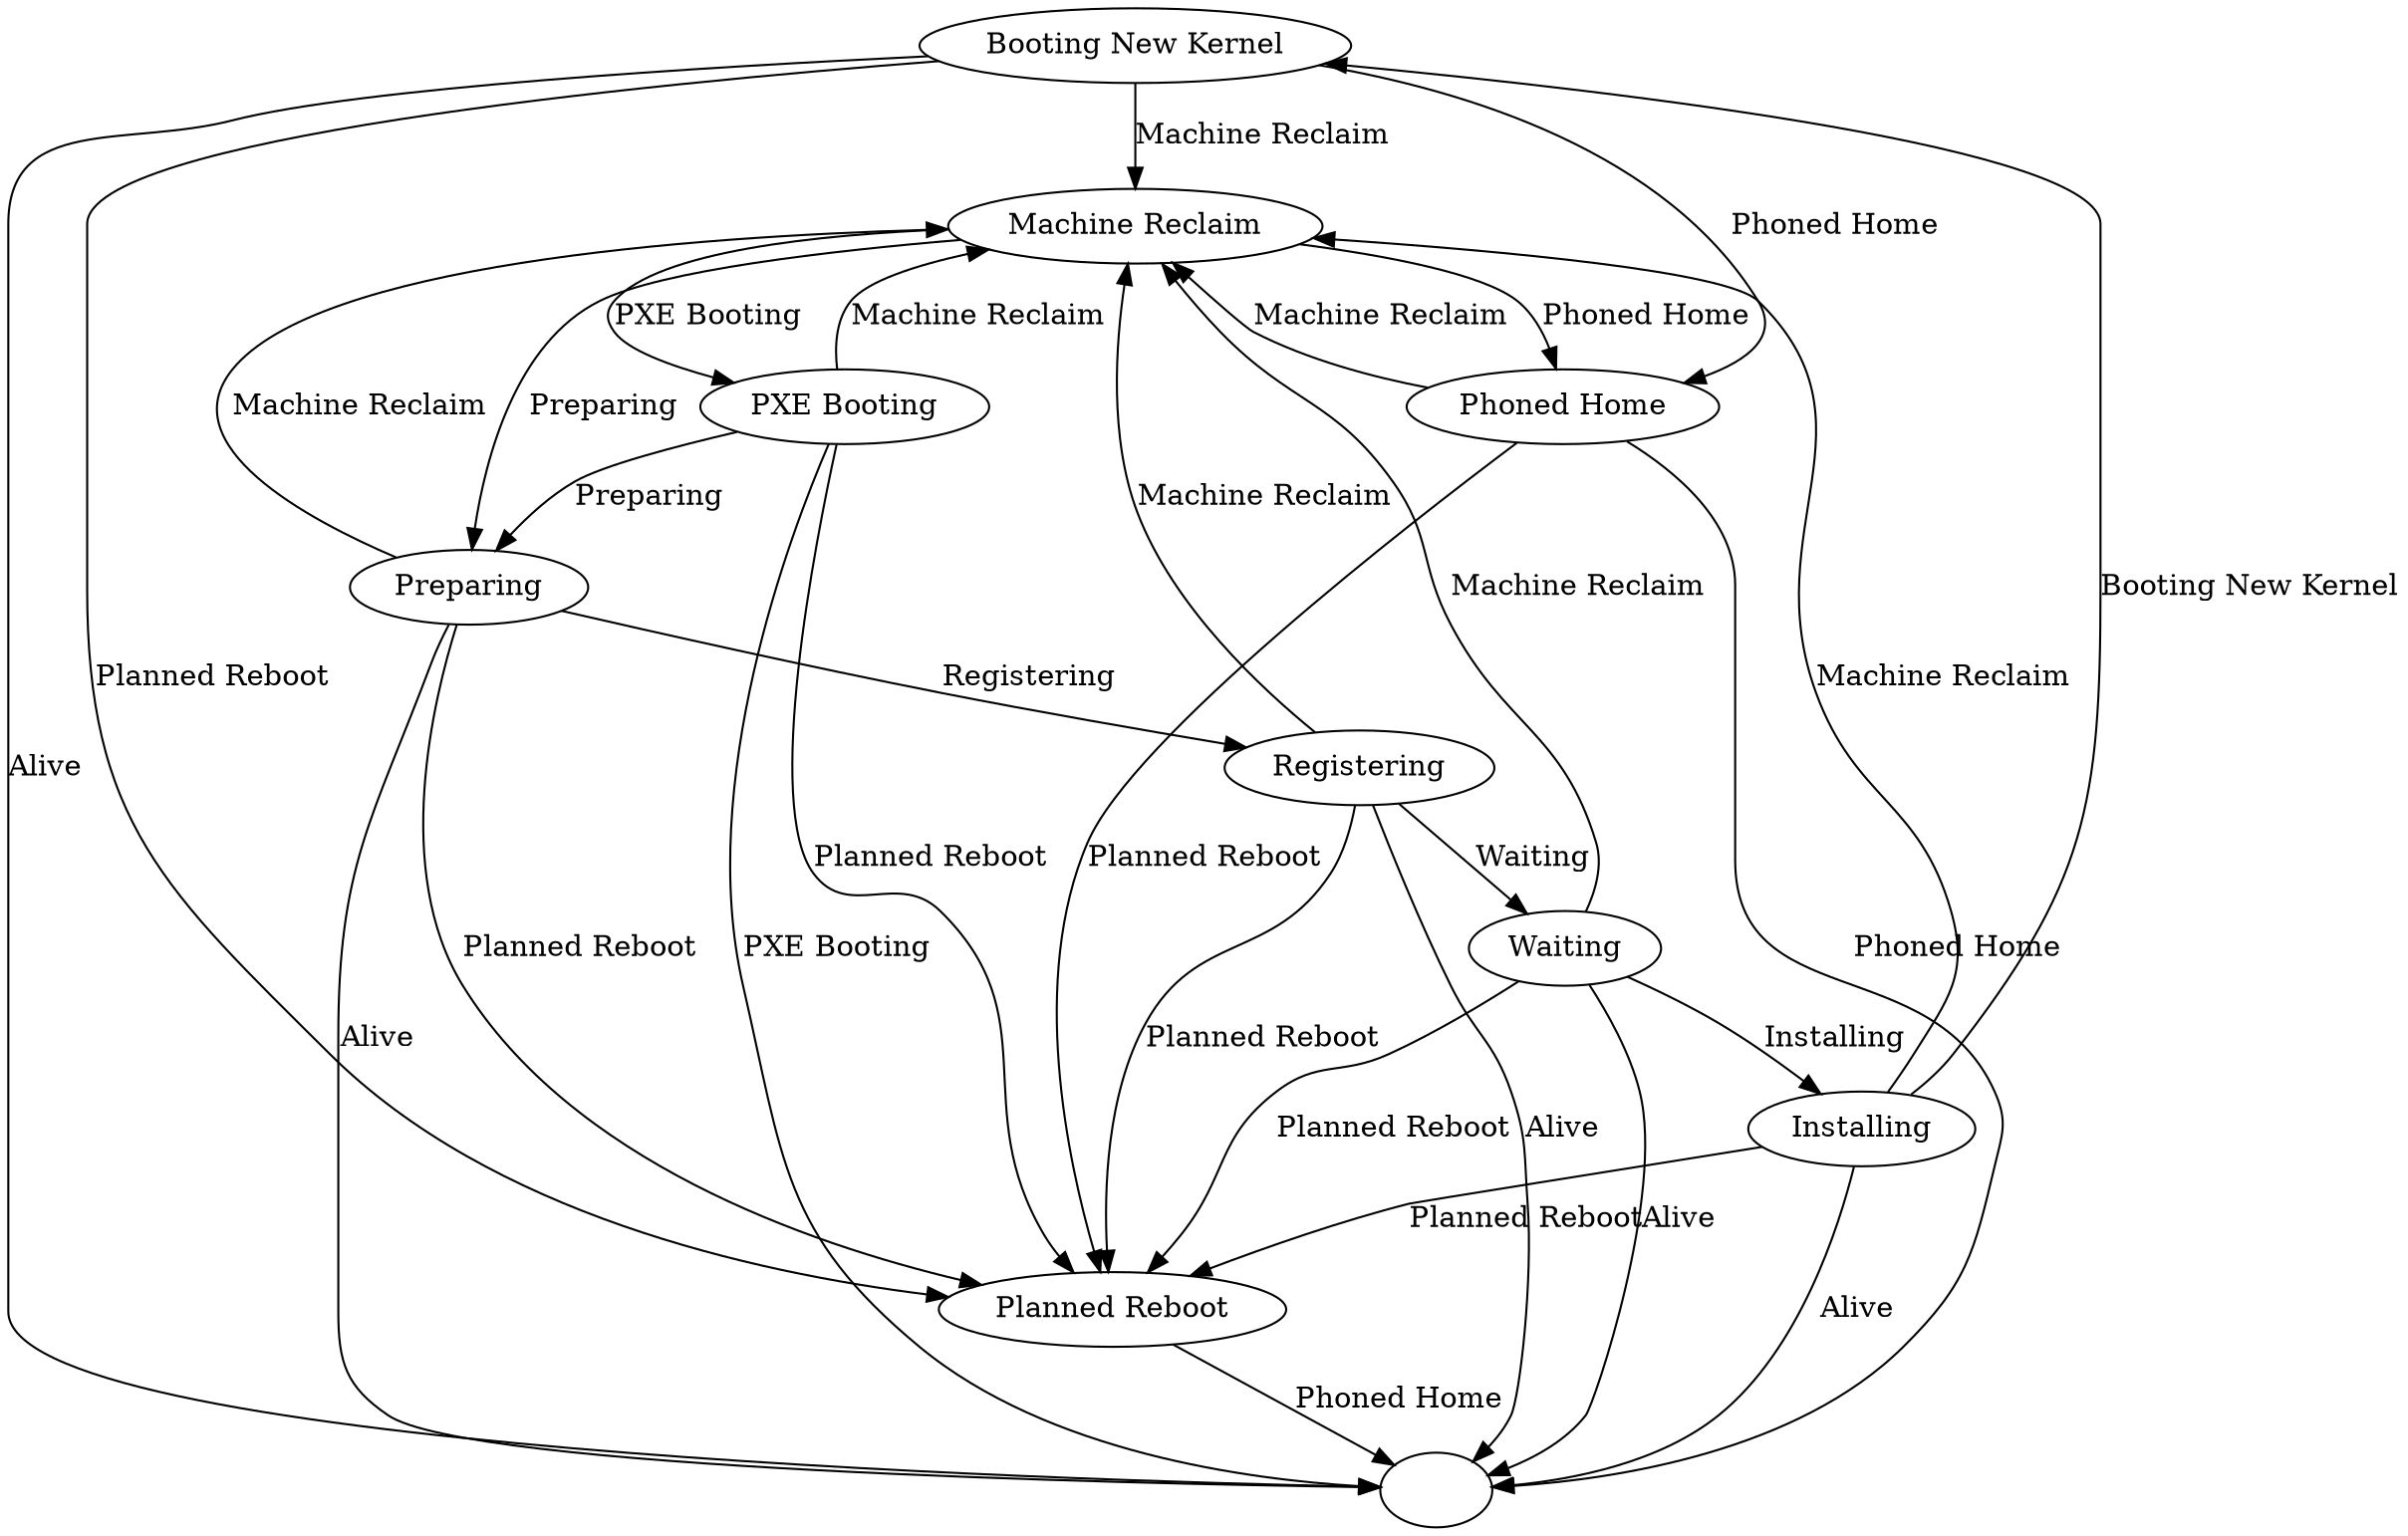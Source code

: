 digraph fsm {
    "Booting New Kernel" -> "" [ label = "Alive" ];
    "Booting New Kernel" -> "Machine Reclaim" [ label = "Machine Reclaim" ];
    "Booting New Kernel" -> "Phoned Home" [ label = "Phoned Home" ];
    "Booting New Kernel" -> "Planned Reboot" [ label = "Planned Reboot" ];
    "Installing" -> "" [ label = "Alive" ];
    "Installing" -> "Booting New Kernel" [ label = "Booting New Kernel" ];
    "Installing" -> "Machine Reclaim" [ label = "Machine Reclaim" ];
    "Installing" -> "Planned Reboot" [ label = "Planned Reboot" ];
    "Machine Reclaim" -> "PXE Booting" [ label = "PXE Booting" ];
    "Machine Reclaim" -> "Phoned Home" [ label = "Phoned Home" ];
    "Machine Reclaim" -> "Preparing" [ label = "Preparing" ];
    "PXE Booting" -> "Machine Reclaim" [ label = "Machine Reclaim" ];
    "PXE Booting" -> "" [ label = "PXE Booting" ];
    "PXE Booting" -> "Planned Reboot" [ label = "Planned Reboot" ];
    "PXE Booting" -> "Preparing" [ label = "Preparing" ];
    "Phoned Home" -> "Machine Reclaim" [ label = "Machine Reclaim" ];
    "Phoned Home" -> "" [ label = "Phoned Home" ];
    "Phoned Home" -> "Planned Reboot" [ label = "Planned Reboot" ];
    "Planned Reboot" -> "" [ label = "Phoned Home" ];
    "Preparing" -> "" [ label = "Alive" ];
    "Preparing" -> "Machine Reclaim" [ label = "Machine Reclaim" ];
    "Preparing" -> "Planned Reboot" [ label = "Planned Reboot" ];
    "Preparing" -> "Registering" [ label = "Registering" ];
    "Registering" -> "" [ label = "Alive" ];
    "Registering" -> "Machine Reclaim" [ label = "Machine Reclaim" ];
    "Registering" -> "Planned Reboot" [ label = "Planned Reboot" ];
    "Registering" -> "Waiting" [ label = "Waiting" ];
    "Waiting" -> "" [ label = "Alive" ];
    "Waiting" -> "Installing" [ label = "Installing" ];
    "Waiting" -> "Machine Reclaim" [ label = "Machine Reclaim" ];
    "Waiting" -> "Planned Reboot" [ label = "Planned Reboot" ];

    "";
    "Booting New Kernel";
    "Installing";
    "Machine Reclaim";
    "PXE Booting";
    "Phoned Home";
    "Planned Reboot";
    "Preparing";
    "Registering";
    "Waiting";
}
